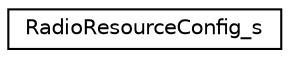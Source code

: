 digraph "Graphical Class Hierarchy"
{
 // LATEX_PDF_SIZE
  edge [fontname="Helvetica",fontsize="10",labelfontname="Helvetica",labelfontsize="10"];
  node [fontname="Helvetica",fontsize="10",shape=record];
  rankdir="LR";
  Node0 [label="RadioResourceConfig_s",height=0.2,width=0.4,color="black", fillcolor="white", style="filled",URL="$structRadioResourceConfig__s.html",tooltip=" "];
}
